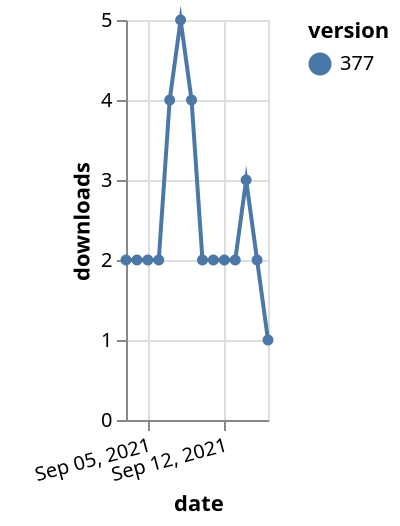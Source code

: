 {"$schema": "https://vega.github.io/schema/vega-lite/v5.json", "description": "A simple bar chart with embedded data.", "data": {"values": [{"date": "2021-09-03", "total": 2118, "delta": 2, "version": "377"}, {"date": "2021-09-04", "total": 2120, "delta": 2, "version": "377"}, {"date": "2021-09-05", "total": 2122, "delta": 2, "version": "377"}, {"date": "2021-09-06", "total": 2124, "delta": 2, "version": "377"}, {"date": "2021-09-07", "total": 2128, "delta": 4, "version": "377"}, {"date": "2021-09-08", "total": 2133, "delta": 5, "version": "377"}, {"date": "2021-09-09", "total": 2137, "delta": 4, "version": "377"}, {"date": "2021-09-10", "total": 2139, "delta": 2, "version": "377"}, {"date": "2021-09-11", "total": 2141, "delta": 2, "version": "377"}, {"date": "2021-09-12", "total": 2143, "delta": 2, "version": "377"}, {"date": "2021-09-13", "total": 2145, "delta": 2, "version": "377"}, {"date": "2021-09-14", "total": 2148, "delta": 3, "version": "377"}, {"date": "2021-09-15", "total": 2150, "delta": 2, "version": "377"}, {"date": "2021-09-16", "total": 2151, "delta": 1, "version": "377"}]}, "width": "container", "mark": {"type": "line", "point": {"filled": true}}, "encoding": {"x": {"field": "date", "type": "temporal", "timeUnit": "yearmonthdate", "title": "date", "axis": {"labelAngle": -15}}, "y": {"field": "delta", "type": "quantitative", "title": "downloads"}, "color": {"field": "version", "type": "nominal"}, "tooltip": {"field": "delta"}}}